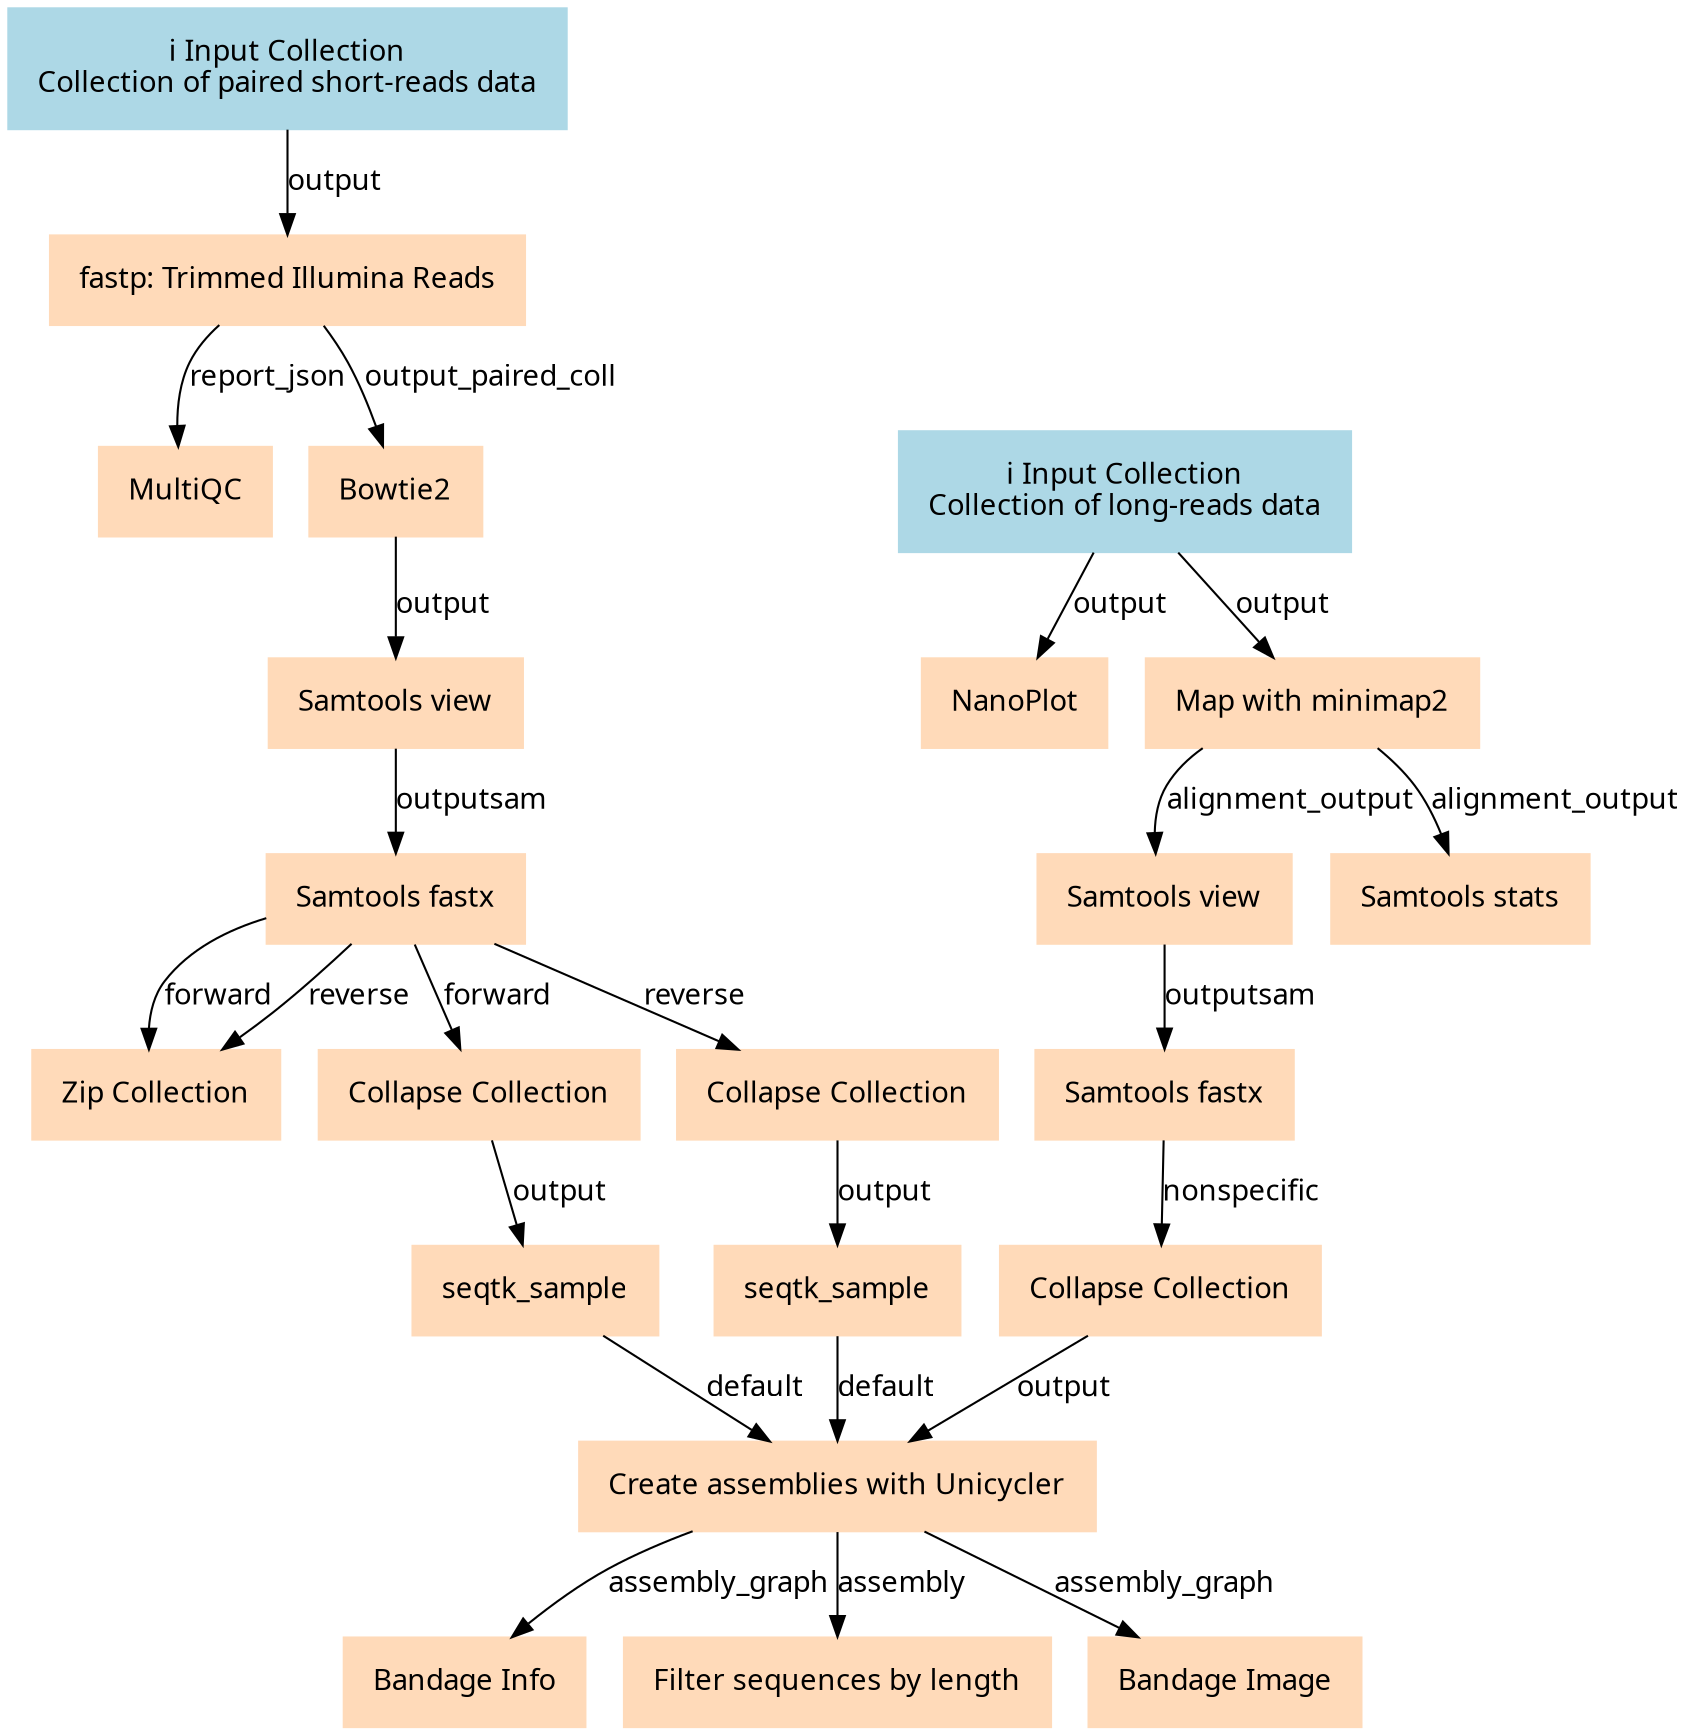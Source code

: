 digraph main {
  node [fontname="Atkinson Hyperlegible", shape=box, color=white,style=filled,color=peachpuff,margin="0.2,0.2"];
  edge [fontname="Atkinson Hyperlegible"];
  0[color=lightblue,label="ℹ️ Input Collection\nCollection of paired short-reads data"]
  1[color=lightblue,label="ℹ️ Input Collection\nCollection of long-reads data"]
  10[label="Samtools fastx"]
  7 -> 10 [label="outputsam"]
  11[label="Samtools fastx"]
  9 -> 11 [label="outputsam"]
  12[label="Collapse Collection"]
  10 -> 12 [label="nonspecific"]
  13[label="Zip Collection"]
  11 -> 13 [label="forward"]
  11 -> 13 [label="reverse"]
  14[label="Collapse Collection"]
  11 -> 14 [label="forward"]
  15[label="Collapse Collection"]
  11 -> 15 [label="reverse"]
  16[label="seqtk_sample"]
  14 -> 16 [label="output"]
  17[label="seqtk_sample"]
  15 -> 17 [label="output"]
  18[label="Create assemblies with Unicycler"]
  12 -> 18 [label="output"]
  16 -> 18 [label="default"]
  17 -> 18 [label="default"]
  19[label="Bandage Info"]
  18 -> 19 [label="assembly_graph"]
  2[label="fastp: Trimmed Illumina Reads"]
  0 -> 2 [label="output"]
  20[label="Filter sequences by length"]
  18 -> 20 [label="assembly"]
  21[label="Bandage Image"]
  18 -> 21 [label="assembly_graph"]
  3[label="NanoPlot"]
  1 -> 3 [label="output"]
  4[label="Map with minimap2"]
  1 -> 4 [label="output"]
  5[label="MultiQC"]
  2 -> 5 [label="report_json"]
  6[label="Bowtie2"]
  2 -> 6 [label="output_paired_coll"]
  7[label="Samtools view"]
  4 -> 7 [label="alignment_output"]
  8[label="Samtools stats"]
  4 -> 8 [label="alignment_output"]
  9[label="Samtools view"]
  6 -> 9 [label="output"]
}